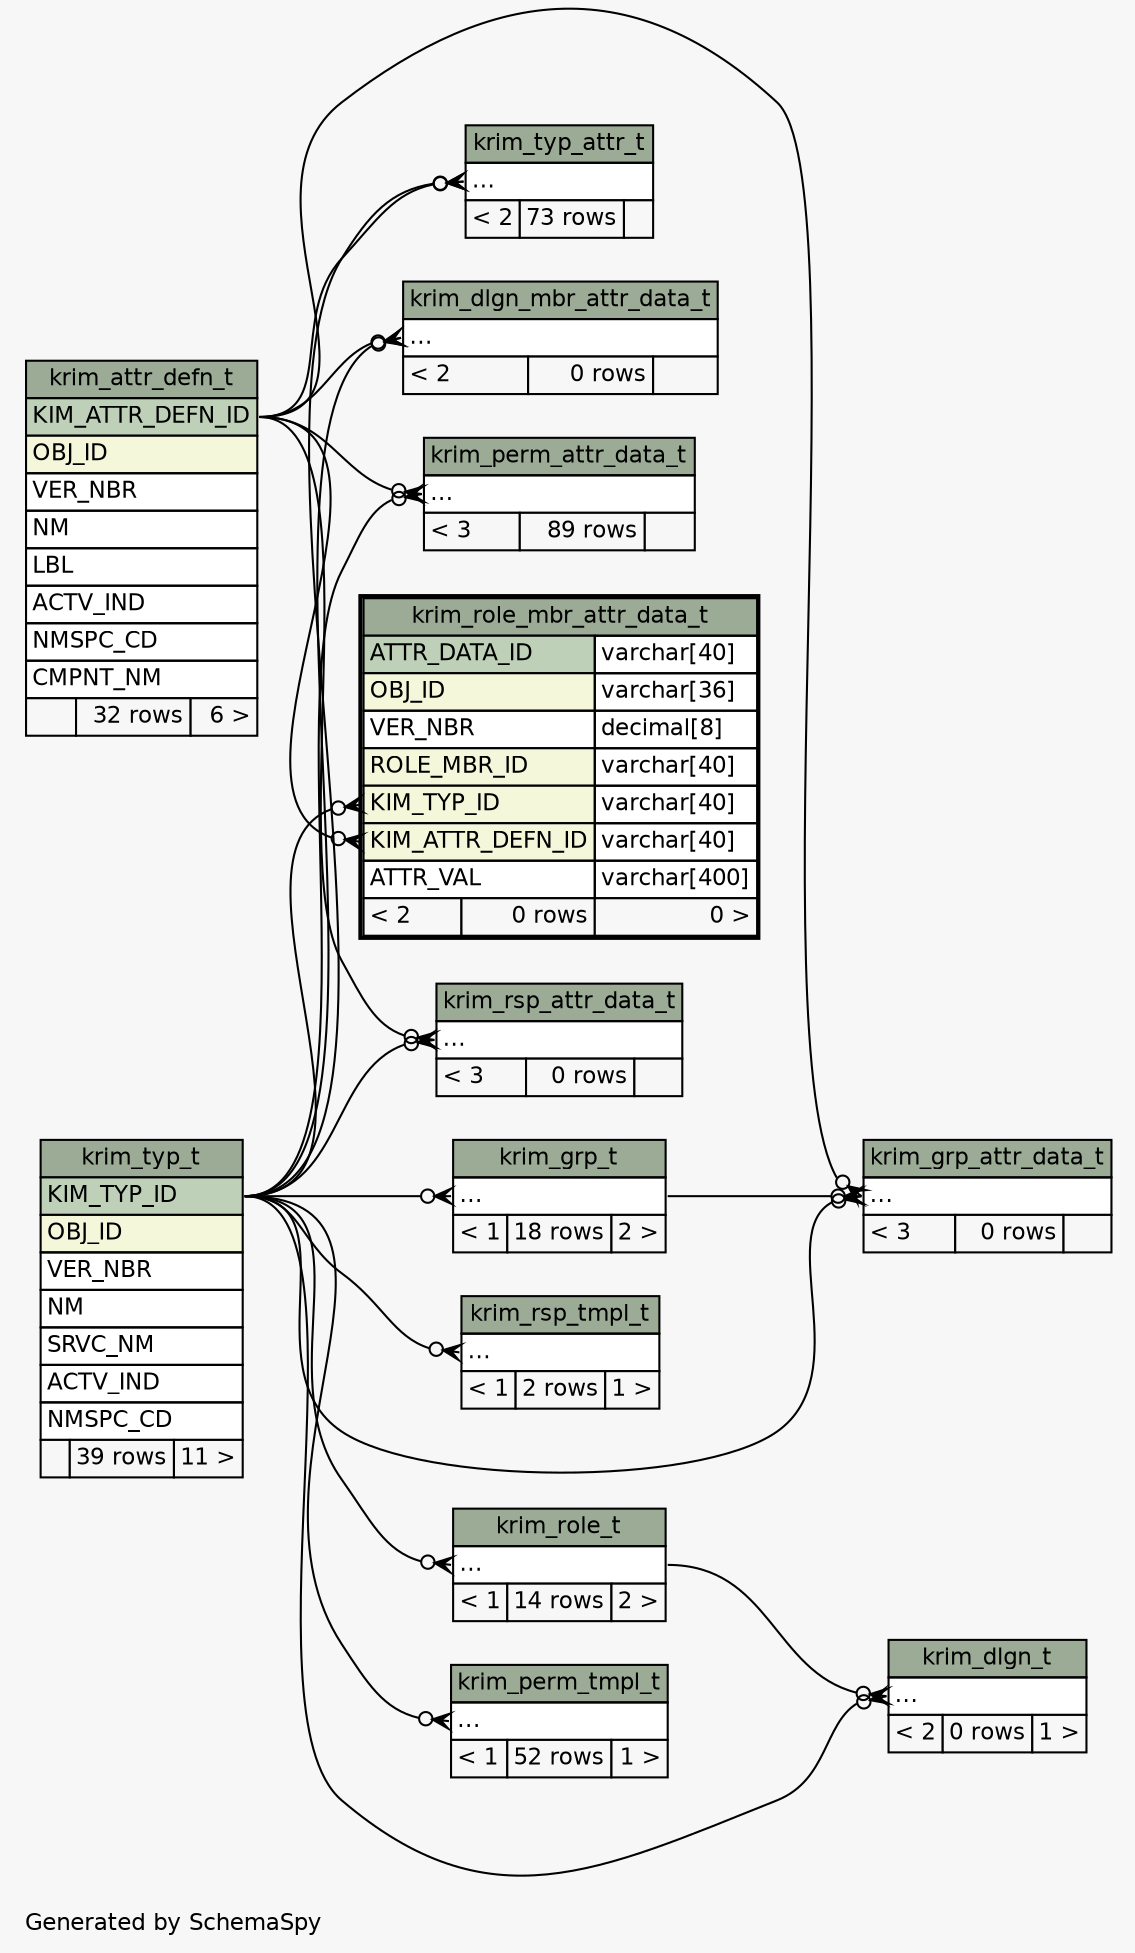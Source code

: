 // dot 2.28.0 on Mac OS X 10.7.2
// SchemaSpy rev 590
digraph "twoDegreesRelationshipsDiagram" {
  graph [
    rankdir="RL"
    bgcolor="#f7f7f7"
    label="\nGenerated by SchemaSpy"
    labeljust="l"
    nodesep="0.18"
    ranksep="0.46"
    fontname="Helvetica"
    fontsize="11"
  ];
  node [
    fontname="Helvetica"
    fontsize="11"
    shape="plaintext"
  ];
  edge [
    arrowsize="0.8"
  ];
  "krim_dlgn_mbr_attr_data_t":"elipses":w -> "krim_attr_defn_t":"KIM_ATTR_DEFN_ID":e [arrowhead=none dir=back arrowtail=crowodot];
  "krim_dlgn_mbr_attr_data_t":"elipses":w -> "krim_typ_t":"KIM_TYP_ID":e [arrowhead=none dir=back arrowtail=crowodot];
  "krim_dlgn_t":"elipses":w -> "krim_typ_t":"KIM_TYP_ID":e [arrowhead=none dir=back arrowtail=crowodot];
  "krim_dlgn_t":"elipses":w -> "krim_role_t":"elipses":e [arrowhead=none dir=back arrowtail=crowodot];
  "krim_grp_attr_data_t":"elipses":w -> "krim_grp_t":"elipses":e [arrowhead=none dir=back arrowtail=crowodot];
  "krim_grp_attr_data_t":"elipses":w -> "krim_attr_defn_t":"KIM_ATTR_DEFN_ID":e [arrowhead=none dir=back arrowtail=crowodot];
  "krim_grp_attr_data_t":"elipses":w -> "krim_typ_t":"KIM_TYP_ID":e [arrowhead=none dir=back arrowtail=crowodot];
  "krim_grp_t":"elipses":w -> "krim_typ_t":"KIM_TYP_ID":e [arrowhead=none dir=back arrowtail=crowodot];
  "krim_perm_attr_data_t":"elipses":w -> "krim_attr_defn_t":"KIM_ATTR_DEFN_ID":e [arrowhead=none dir=back arrowtail=crowodot];
  "krim_perm_attr_data_t":"elipses":w -> "krim_typ_t":"KIM_TYP_ID":e [arrowhead=none dir=back arrowtail=crowodot];
  "krim_perm_tmpl_t":"elipses":w -> "krim_typ_t":"KIM_TYP_ID":e [arrowhead=none dir=back arrowtail=crowodot];
  "krim_role_mbr_attr_data_t":"KIM_ATTR_DEFN_ID":w -> "krim_attr_defn_t":"KIM_ATTR_DEFN_ID":e [arrowhead=none dir=back arrowtail=crowodot];
  "krim_role_mbr_attr_data_t":"KIM_TYP_ID":w -> "krim_typ_t":"KIM_TYP_ID":e [arrowhead=none dir=back arrowtail=crowodot];
  "krim_role_t":"elipses":w -> "krim_typ_t":"KIM_TYP_ID":e [arrowhead=none dir=back arrowtail=crowodot];
  "krim_rsp_attr_data_t":"elipses":w -> "krim_attr_defn_t":"KIM_ATTR_DEFN_ID":e [arrowhead=none dir=back arrowtail=crowodot];
  "krim_rsp_attr_data_t":"elipses":w -> "krim_typ_t":"KIM_TYP_ID":e [arrowhead=none dir=back arrowtail=crowodot];
  "krim_rsp_tmpl_t":"elipses":w -> "krim_typ_t":"KIM_TYP_ID":e [arrowhead=none dir=back arrowtail=crowodot];
  "krim_typ_attr_t":"elipses":w -> "krim_attr_defn_t":"KIM_ATTR_DEFN_ID":e [arrowhead=none dir=back arrowtail=crowodot];
  "krim_typ_attr_t":"elipses":w -> "krim_typ_t":"KIM_TYP_ID":e [arrowhead=none dir=back arrowtail=crowodot];
  "krim_attr_defn_t" [
    label=<
    <TABLE BORDER="0" CELLBORDER="1" CELLSPACING="0" BGCOLOR="#ffffff">
      <TR><TD COLSPAN="3" BGCOLOR="#9bab96" ALIGN="CENTER">krim_attr_defn_t</TD></TR>
      <TR><TD PORT="KIM_ATTR_DEFN_ID" COLSPAN="3" BGCOLOR="#bed1b8" ALIGN="LEFT">KIM_ATTR_DEFN_ID</TD></TR>
      <TR><TD PORT="OBJ_ID" COLSPAN="3" BGCOLOR="#f4f7da" ALIGN="LEFT">OBJ_ID</TD></TR>
      <TR><TD PORT="VER_NBR" COLSPAN="3" ALIGN="LEFT">VER_NBR</TD></TR>
      <TR><TD PORT="NM" COLSPAN="3" ALIGN="LEFT">NM</TD></TR>
      <TR><TD PORT="LBL" COLSPAN="3" ALIGN="LEFT">LBL</TD></TR>
      <TR><TD PORT="ACTV_IND" COLSPAN="3" ALIGN="LEFT">ACTV_IND</TD></TR>
      <TR><TD PORT="NMSPC_CD" COLSPAN="3" ALIGN="LEFT">NMSPC_CD</TD></TR>
      <TR><TD PORT="CMPNT_NM" COLSPAN="3" ALIGN="LEFT">CMPNT_NM</TD></TR>
      <TR><TD ALIGN="LEFT" BGCOLOR="#f7f7f7">  </TD><TD ALIGN="RIGHT" BGCOLOR="#f7f7f7">32 rows</TD><TD ALIGN="RIGHT" BGCOLOR="#f7f7f7">6 &gt;</TD></TR>
    </TABLE>>
    URL="krim_attr_defn_t.html"
    tooltip="krim_attr_defn_t"
  ];
  "krim_dlgn_mbr_attr_data_t" [
    label=<
    <TABLE BORDER="0" CELLBORDER="1" CELLSPACING="0" BGCOLOR="#ffffff">
      <TR><TD COLSPAN="3" BGCOLOR="#9bab96" ALIGN="CENTER">krim_dlgn_mbr_attr_data_t</TD></TR>
      <TR><TD PORT="elipses" COLSPAN="3" ALIGN="LEFT">...</TD></TR>
      <TR><TD ALIGN="LEFT" BGCOLOR="#f7f7f7">&lt; 2</TD><TD ALIGN="RIGHT" BGCOLOR="#f7f7f7">0 rows</TD><TD ALIGN="RIGHT" BGCOLOR="#f7f7f7">  </TD></TR>
    </TABLE>>
    URL="krim_dlgn_mbr_attr_data_t.html"
    tooltip="krim_dlgn_mbr_attr_data_t"
  ];
  "krim_dlgn_t" [
    label=<
    <TABLE BORDER="0" CELLBORDER="1" CELLSPACING="0" BGCOLOR="#ffffff">
      <TR><TD COLSPAN="3" BGCOLOR="#9bab96" ALIGN="CENTER">krim_dlgn_t</TD></TR>
      <TR><TD PORT="elipses" COLSPAN="3" ALIGN="LEFT">...</TD></TR>
      <TR><TD ALIGN="LEFT" BGCOLOR="#f7f7f7">&lt; 2</TD><TD ALIGN="RIGHT" BGCOLOR="#f7f7f7">0 rows</TD><TD ALIGN="RIGHT" BGCOLOR="#f7f7f7">1 &gt;</TD></TR>
    </TABLE>>
    URL="krim_dlgn_t.html"
    tooltip="krim_dlgn_t"
  ];
  "krim_grp_attr_data_t" [
    label=<
    <TABLE BORDER="0" CELLBORDER="1" CELLSPACING="0" BGCOLOR="#ffffff">
      <TR><TD COLSPAN="3" BGCOLOR="#9bab96" ALIGN="CENTER">krim_grp_attr_data_t</TD></TR>
      <TR><TD PORT="elipses" COLSPAN="3" ALIGN="LEFT">...</TD></TR>
      <TR><TD ALIGN="LEFT" BGCOLOR="#f7f7f7">&lt; 3</TD><TD ALIGN="RIGHT" BGCOLOR="#f7f7f7">0 rows</TD><TD ALIGN="RIGHT" BGCOLOR="#f7f7f7">  </TD></TR>
    </TABLE>>
    URL="krim_grp_attr_data_t.html"
    tooltip="krim_grp_attr_data_t"
  ];
  "krim_grp_t" [
    label=<
    <TABLE BORDER="0" CELLBORDER="1" CELLSPACING="0" BGCOLOR="#ffffff">
      <TR><TD COLSPAN="3" BGCOLOR="#9bab96" ALIGN="CENTER">krim_grp_t</TD></TR>
      <TR><TD PORT="elipses" COLSPAN="3" ALIGN="LEFT">...</TD></TR>
      <TR><TD ALIGN="LEFT" BGCOLOR="#f7f7f7">&lt; 1</TD><TD ALIGN="RIGHT" BGCOLOR="#f7f7f7">18 rows</TD><TD ALIGN="RIGHT" BGCOLOR="#f7f7f7">2 &gt;</TD></TR>
    </TABLE>>
    URL="krim_grp_t.html"
    tooltip="krim_grp_t"
  ];
  "krim_perm_attr_data_t" [
    label=<
    <TABLE BORDER="0" CELLBORDER="1" CELLSPACING="0" BGCOLOR="#ffffff">
      <TR><TD COLSPAN="3" BGCOLOR="#9bab96" ALIGN="CENTER">krim_perm_attr_data_t</TD></TR>
      <TR><TD PORT="elipses" COLSPAN="3" ALIGN="LEFT">...</TD></TR>
      <TR><TD ALIGN="LEFT" BGCOLOR="#f7f7f7">&lt; 3</TD><TD ALIGN="RIGHT" BGCOLOR="#f7f7f7">89 rows</TD><TD ALIGN="RIGHT" BGCOLOR="#f7f7f7">  </TD></TR>
    </TABLE>>
    URL="krim_perm_attr_data_t.html"
    tooltip="krim_perm_attr_data_t"
  ];
  "krim_perm_tmpl_t" [
    label=<
    <TABLE BORDER="0" CELLBORDER="1" CELLSPACING="0" BGCOLOR="#ffffff">
      <TR><TD COLSPAN="3" BGCOLOR="#9bab96" ALIGN="CENTER">krim_perm_tmpl_t</TD></TR>
      <TR><TD PORT="elipses" COLSPAN="3" ALIGN="LEFT">...</TD></TR>
      <TR><TD ALIGN="LEFT" BGCOLOR="#f7f7f7">&lt; 1</TD><TD ALIGN="RIGHT" BGCOLOR="#f7f7f7">52 rows</TD><TD ALIGN="RIGHT" BGCOLOR="#f7f7f7">1 &gt;</TD></TR>
    </TABLE>>
    URL="krim_perm_tmpl_t.html"
    tooltip="krim_perm_tmpl_t"
  ];
  "krim_role_mbr_attr_data_t" [
    label=<
    <TABLE BORDER="2" CELLBORDER="1" CELLSPACING="0" BGCOLOR="#ffffff">
      <TR><TD COLSPAN="3" BGCOLOR="#9bab96" ALIGN="CENTER">krim_role_mbr_attr_data_t</TD></TR>
      <TR><TD PORT="ATTR_DATA_ID" COLSPAN="2" BGCOLOR="#bed1b8" ALIGN="LEFT">ATTR_DATA_ID</TD><TD PORT="ATTR_DATA_ID.type" ALIGN="LEFT">varchar[40]</TD></TR>
      <TR><TD PORT="OBJ_ID" COLSPAN="2" BGCOLOR="#f4f7da" ALIGN="LEFT">OBJ_ID</TD><TD PORT="OBJ_ID.type" ALIGN="LEFT">varchar[36]</TD></TR>
      <TR><TD PORT="VER_NBR" COLSPAN="2" ALIGN="LEFT">VER_NBR</TD><TD PORT="VER_NBR.type" ALIGN="LEFT">decimal[8]</TD></TR>
      <TR><TD PORT="ROLE_MBR_ID" COLSPAN="2" BGCOLOR="#f4f7da" ALIGN="LEFT">ROLE_MBR_ID</TD><TD PORT="ROLE_MBR_ID.type" ALIGN="LEFT">varchar[40]</TD></TR>
      <TR><TD PORT="KIM_TYP_ID" COLSPAN="2" BGCOLOR="#f4f7da" ALIGN="LEFT">KIM_TYP_ID</TD><TD PORT="KIM_TYP_ID.type" ALIGN="LEFT">varchar[40]</TD></TR>
      <TR><TD PORT="KIM_ATTR_DEFN_ID" COLSPAN="2" BGCOLOR="#f4f7da" ALIGN="LEFT">KIM_ATTR_DEFN_ID</TD><TD PORT="KIM_ATTR_DEFN_ID.type" ALIGN="LEFT">varchar[40]</TD></TR>
      <TR><TD PORT="ATTR_VAL" COLSPAN="2" ALIGN="LEFT">ATTR_VAL</TD><TD PORT="ATTR_VAL.type" ALIGN="LEFT">varchar[400]</TD></TR>
      <TR><TD ALIGN="LEFT" BGCOLOR="#f7f7f7">&lt; 2</TD><TD ALIGN="RIGHT" BGCOLOR="#f7f7f7">0 rows</TD><TD ALIGN="RIGHT" BGCOLOR="#f7f7f7">0 &gt;</TD></TR>
    </TABLE>>
    URL="krim_role_mbr_attr_data_t.html"
    tooltip="krim_role_mbr_attr_data_t"
  ];
  "krim_role_t" [
    label=<
    <TABLE BORDER="0" CELLBORDER="1" CELLSPACING="0" BGCOLOR="#ffffff">
      <TR><TD COLSPAN="3" BGCOLOR="#9bab96" ALIGN="CENTER">krim_role_t</TD></TR>
      <TR><TD PORT="elipses" COLSPAN="3" ALIGN="LEFT">...</TD></TR>
      <TR><TD ALIGN="LEFT" BGCOLOR="#f7f7f7">&lt; 1</TD><TD ALIGN="RIGHT" BGCOLOR="#f7f7f7">14 rows</TD><TD ALIGN="RIGHT" BGCOLOR="#f7f7f7">2 &gt;</TD></TR>
    </TABLE>>
    URL="krim_role_t.html"
    tooltip="krim_role_t"
  ];
  "krim_rsp_attr_data_t" [
    label=<
    <TABLE BORDER="0" CELLBORDER="1" CELLSPACING="0" BGCOLOR="#ffffff">
      <TR><TD COLSPAN="3" BGCOLOR="#9bab96" ALIGN="CENTER">krim_rsp_attr_data_t</TD></TR>
      <TR><TD PORT="elipses" COLSPAN="3" ALIGN="LEFT">...</TD></TR>
      <TR><TD ALIGN="LEFT" BGCOLOR="#f7f7f7">&lt; 3</TD><TD ALIGN="RIGHT" BGCOLOR="#f7f7f7">0 rows</TD><TD ALIGN="RIGHT" BGCOLOR="#f7f7f7">  </TD></TR>
    </TABLE>>
    URL="krim_rsp_attr_data_t.html"
    tooltip="krim_rsp_attr_data_t"
  ];
  "krim_rsp_tmpl_t" [
    label=<
    <TABLE BORDER="0" CELLBORDER="1" CELLSPACING="0" BGCOLOR="#ffffff">
      <TR><TD COLSPAN="3" BGCOLOR="#9bab96" ALIGN="CENTER">krim_rsp_tmpl_t</TD></TR>
      <TR><TD PORT="elipses" COLSPAN="3" ALIGN="LEFT">...</TD></TR>
      <TR><TD ALIGN="LEFT" BGCOLOR="#f7f7f7">&lt; 1</TD><TD ALIGN="RIGHT" BGCOLOR="#f7f7f7">2 rows</TD><TD ALIGN="RIGHT" BGCOLOR="#f7f7f7">1 &gt;</TD></TR>
    </TABLE>>
    URL="krim_rsp_tmpl_t.html"
    tooltip="krim_rsp_tmpl_t"
  ];
  "krim_typ_attr_t" [
    label=<
    <TABLE BORDER="0" CELLBORDER="1" CELLSPACING="0" BGCOLOR="#ffffff">
      <TR><TD COLSPAN="3" BGCOLOR="#9bab96" ALIGN="CENTER">krim_typ_attr_t</TD></TR>
      <TR><TD PORT="elipses" COLSPAN="3" ALIGN="LEFT">...</TD></TR>
      <TR><TD ALIGN="LEFT" BGCOLOR="#f7f7f7">&lt; 2</TD><TD ALIGN="RIGHT" BGCOLOR="#f7f7f7">73 rows</TD><TD ALIGN="RIGHT" BGCOLOR="#f7f7f7">  </TD></TR>
    </TABLE>>
    URL="krim_typ_attr_t.html"
    tooltip="krim_typ_attr_t"
  ];
  "krim_typ_t" [
    label=<
    <TABLE BORDER="0" CELLBORDER="1" CELLSPACING="0" BGCOLOR="#ffffff">
      <TR><TD COLSPAN="3" BGCOLOR="#9bab96" ALIGN="CENTER">krim_typ_t</TD></TR>
      <TR><TD PORT="KIM_TYP_ID" COLSPAN="3" BGCOLOR="#bed1b8" ALIGN="LEFT">KIM_TYP_ID</TD></TR>
      <TR><TD PORT="OBJ_ID" COLSPAN="3" BGCOLOR="#f4f7da" ALIGN="LEFT">OBJ_ID</TD></TR>
      <TR><TD PORT="VER_NBR" COLSPAN="3" ALIGN="LEFT">VER_NBR</TD></TR>
      <TR><TD PORT="NM" COLSPAN="3" ALIGN="LEFT">NM</TD></TR>
      <TR><TD PORT="SRVC_NM" COLSPAN="3" ALIGN="LEFT">SRVC_NM</TD></TR>
      <TR><TD PORT="ACTV_IND" COLSPAN="3" ALIGN="LEFT">ACTV_IND</TD></TR>
      <TR><TD PORT="NMSPC_CD" COLSPAN="3" ALIGN="LEFT">NMSPC_CD</TD></TR>
      <TR><TD ALIGN="LEFT" BGCOLOR="#f7f7f7">  </TD><TD ALIGN="RIGHT" BGCOLOR="#f7f7f7">39 rows</TD><TD ALIGN="RIGHT" BGCOLOR="#f7f7f7">11 &gt;</TD></TR>
    </TABLE>>
    URL="krim_typ_t.html"
    tooltip="krim_typ_t"
  ];
}
